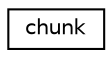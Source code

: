 digraph "Graphical Class Hierarchy"
{
  edge [fontname="Helvetica",fontsize="10",labelfontname="Helvetica",labelfontsize="10"];
  node [fontname="Helvetica",fontsize="10",shape=record];
  rankdir="LR";
  Node1 [label="chunk",height=0.2,width=0.4,color="black", fillcolor="white", style="filled",URL="$structchunk.html"];
}
